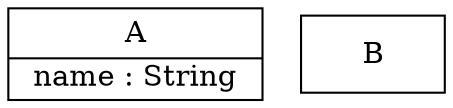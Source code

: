// Code generated by Umple 1.30.1.5099.60569f335

digraph "UmpleTest" {
  size="80,10"
  rankdir="BT"
  node [shape=record margin=0; href="javascript:Action.selectClass(&quot;\N&quot;);"];

  // Class: A
  "A" [shape=plaintext margin=0 label=<<table border="1" cellspacing="0" cellborder="0" cellpadding="2"><tr><td cellpadding="4">    A    </td></tr><hr/><tr><td align="left" href="" title="String name&#13;">  name : String  </td></tr></table>>,
   tooltip="class A
"];

  // Class: B
  "B" [shape=plaintext margin=0 label=<<table border="1" cellspacing="0" cellborder="0" cellpadding="10"><tr><td>    B    </td></tr></table>>,
   tooltip="class B
"];

  // All associations
}
